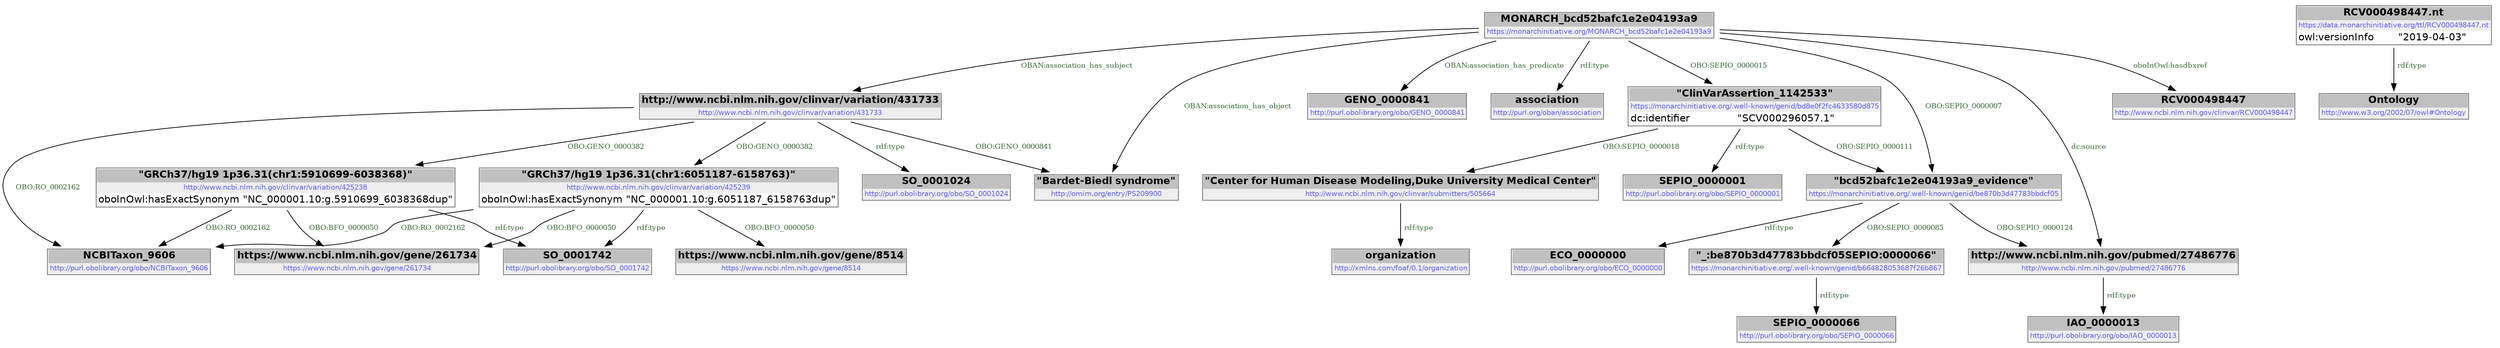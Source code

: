 digraph { 
 node [ fontname="DejaVu Sans" ] ; 
	node0 -> node1 [ color=BLACK, label=< <font point-size='10' color='#336633'>OBO:GENO_0000382</font> > ] ;
	node1 -> node2 [ color=BLACK, label=< <font point-size='10' color='#336633'>rdf:type</font> > ] ;
	node4 -> node5 [ color=BLACK, label=< <font point-size='10' color='#336633'>OBAN:association_has_predicate</font> > ] ;
	node4 -> node6 [ color=BLACK, label=< <font point-size='10' color='#336633'>rdf:type</font> > ] ;
	node3 -> node7 [ color=BLACK, label=< <font point-size='10' color='#336633'>OBO:SEPIO_0000018</font> > ] ;
	node0 -> node8 [ color=BLACK, label=< <font point-size='10' color='#336633'>OBO:GENO_0000841</font> > ] ;
	node9 -> node10 [ color=BLACK, label=< <font point-size='10' color='#336633'>rdf:type</font> > ] ;
	node11 -> node12 [ color=BLACK, label=< <font point-size='10' color='#336633'>OBO:BFO_0000050</font> > ] ;
	node1 -> node12 [ color=BLACK, label=< <font point-size='10' color='#336633'>OBO:BFO_0000050</font> > ] ;
	node4 -> node8 [ color=BLACK, label=< <font point-size='10' color='#336633'>OBAN:association_has_object</font> > ] ;
	node11 -> node14 [ color=BLACK, label=< <font point-size='10' color='#336633'>OBO:RO_0002162</font> > ] ;
	node15 -> node9 [ color=BLACK, label=< <font point-size='10' color='#336633'>OBO:SEPIO_0000085</font> > ] ;
	node0 -> node14 [ color=BLACK, label=< <font point-size='10' color='#336633'>OBO:RO_0002162</font> > ] ;
	node7 -> node16 [ color=BLACK, label=< <font point-size='10' color='#336633'>rdf:type</font> > ] ;
	node4 -> node0 [ color=BLACK, label=< <font point-size='10' color='#336633'>OBAN:association_has_subject</font> > ] ;
	node15 -> node17 [ color=BLACK, label=< <font point-size='10' color='#336633'>OBO:SEPIO_0000124</font> > ] ;
	node0 -> node18 [ color=BLACK, label=< <font point-size='10' color='#336633'>rdf:type</font> > ] ;
	node4 -> node19 [ color=BLACK, label=< <font point-size='10' color='#336633'>oboInOwl:hasdbxref</font> > ] ;
	node4 -> node15 [ color=BLACK, label=< <font point-size='10' color='#336633'>OBO:SEPIO_0000007</font> > ] ;
	node3 -> node15 [ color=BLACK, label=< <font point-size='10' color='#336633'>OBO:SEPIO_0000111</font> > ] ;
	node1 -> node14 [ color=BLACK, label=< <font point-size='10' color='#336633'>OBO:RO_0002162</font> > ] ;
	node3 -> node20 [ color=BLACK, label=< <font point-size='10' color='#336633'>rdf:type</font> > ] ;
	node0 -> node11 [ color=BLACK, label=< <font point-size='10' color='#336633'>OBO:GENO_0000382</font> > ] ;
	node17 -> node21 [ color=BLACK, label=< <font point-size='10' color='#336633'>rdf:type</font> > ] ;
	node11 -> node2 [ color=BLACK, label=< <font point-size='10' color='#336633'>rdf:type</font> > ] ;
	node4 -> node3 [ color=BLACK, label=< <font point-size='10' color='#336633'>OBO:SEPIO_0000015</font> > ] ;
	node13 -> node22 [ color=BLACK, label=< <font point-size='10' color='#336633'>rdf:type</font> > ] ;
	node11 -> node23 [ color=BLACK, label=< <font point-size='10' color='#336633'>OBO:BFO_0000050</font> > ] ;
	node15 -> node24 [ color=BLACK, label=< <font point-size='10' color='#336633'>rdf:type</font> > ] ;
	node4 -> node17 [ color=BLACK, label=< <font point-size='10' color='#336633'>dc:source</font> > ] ;
# http://www.ncbi.nlm.nih.gov/pubmed/27486776 node17
node17 [ shape=none, color=black label=< <table color='#666666' cellborder='0' cellspacing='0' border='1'><tr><td colspan='2' bgcolor='grey'><B>http://www.ncbi.nlm.nih.gov/pubmed/27486776</B></td></tr><tr><td href='http://www.ncbi.nlm.nih.gov/pubmed/27486776' bgcolor='#eeeeee' colspan='2'><font point-size='10' color='#6666ff'>http://www.ncbi.nlm.nih.gov/pubmed/27486776</font></td></tr></table> > ] 
# https://www.ncbi.nlm.nih.gov/gene/261734 node12
node12 [ shape=none, color=black label=< <table color='#666666' cellborder='0' cellspacing='0' border='1'><tr><td colspan='2' bgcolor='grey'><B>https://www.ncbi.nlm.nih.gov/gene/261734</B></td></tr><tr><td href='https://www.ncbi.nlm.nih.gov/gene/261734' bgcolor='#eeeeee' colspan='2'><font point-size='10' color='#6666ff'>https://www.ncbi.nlm.nih.gov/gene/261734</font></td></tr></table> > ] 
# http://omim.org/entry/PS209900 node8
node8 [ shape=none, color=black label=< <table color='#666666' cellborder='0' cellspacing='0' border='1'><tr><td colspan='2' bgcolor='grey'><B>&quot;Bardet-Biedl syndrome&quot;</B></td></tr><tr><td href='http://omim.org/entry/PS209900' bgcolor='#eeeeee' colspan='2'><font point-size='10' color='#6666ff'>http://omim.org/entry/PS209900</font></td></tr></table> > ] 
# https://monarchinitiative.org/MONARCH_bcd52bafc1e2e04193a9 node4
node4 [ shape=none, color=black label=< <table color='#666666' cellborder='0' cellspacing='0' border='1'><tr><td colspan='2' bgcolor='grey'><B>MONARCH_bcd52bafc1e2e04193a9</B></td></tr><tr><td href='https://monarchinitiative.org/MONARCH_bcd52bafc1e2e04193a9' bgcolor='#eeeeee' colspan='2'><font point-size='10' color='#6666ff'>https://monarchinitiative.org/MONARCH_bcd52bafc1e2e04193a9</font></td></tr></table> > ] 
# http://www.ncbi.nlm.nih.gov/clinvar/RCV000498447 node19
node19 [ shape=none, color=black label=< <table color='#666666' cellborder='0' cellspacing='0' border='1'><tr><td colspan='2' bgcolor='grey'><B>RCV000498447</B></td></tr><tr><td href='http://www.ncbi.nlm.nih.gov/clinvar/RCV000498447' bgcolor='#eeeeee' colspan='2'><font point-size='10' color='#6666ff'>http://www.ncbi.nlm.nih.gov/clinvar/RCV000498447</font></td></tr></table> > ] 
# http://purl.obolibrary.org/obo/GENO_0000841 node5
node5 [ shape=none, color=black label=< <table color='#666666' cellborder='0' cellspacing='0' border='1'><tr><td colspan='2' bgcolor='grey'><B>GENO_0000841</B></td></tr><tr><td href='http://purl.obolibrary.org/obo/GENO_0000841' bgcolor='#eeeeee' colspan='2'><font point-size='10' color='#6666ff'>http://purl.obolibrary.org/obo/GENO_0000841</font></td></tr></table> > ] 
# http://purl.obolibrary.org/obo/SEPIO_0000001 node20
node20 [ shape=none, color=black label=< <table color='#666666' cellborder='0' cellspacing='0' border='1'><tr><td colspan='2' bgcolor='grey'><B>SEPIO_0000001</B></td></tr><tr><td href='http://purl.obolibrary.org/obo/SEPIO_0000001' bgcolor='#eeeeee' colspan='2'><font point-size='10' color='#6666ff'>http://purl.obolibrary.org/obo/SEPIO_0000001</font></td></tr></table> > ] 
# http://www.w3.org/2002/07/owl#Ontology node22
node22 [ shape=none, color=black label=< <table color='#666666' cellborder='0' cellspacing='0' border='1'><tr><td colspan='2' bgcolor='grey'><B>Ontology</B></td></tr><tr><td href='http://www.w3.org/2002/07/owl#Ontology' bgcolor='#eeeeee' colspan='2'><font point-size='10' color='#6666ff'>http://www.w3.org/2002/07/owl#Ontology</font></td></tr></table> > ] 
# http://purl.obolibrary.org/obo/SO_0001024 node18
node18 [ shape=none, color=black label=< <table color='#666666' cellborder='0' cellspacing='0' border='1'><tr><td colspan='2' bgcolor='grey'><B>SO_0001024</B></td></tr><tr><td href='http://purl.obolibrary.org/obo/SO_0001024' bgcolor='#eeeeee' colspan='2'><font point-size='10' color='#6666ff'>http://purl.obolibrary.org/obo/SO_0001024</font></td></tr></table> > ] 
# http://purl.obolibrary.org/obo/NCBITaxon_9606 node14
node14 [ shape=none, color=black label=< <table color='#666666' cellborder='0' cellspacing='0' border='1'><tr><td colspan='2' bgcolor='grey'><B>NCBITaxon_9606</B></td></tr><tr><td href='http://purl.obolibrary.org/obo/NCBITaxon_9606' bgcolor='#eeeeee' colspan='2'><font point-size='10' color='#6666ff'>http://purl.obolibrary.org/obo/NCBITaxon_9606</font></td></tr></table> > ] 
# http://purl.obolibrary.org/obo/IAO_0000013 node21
node21 [ shape=none, color=black label=< <table color='#666666' cellborder='0' cellspacing='0' border='1'><tr><td colspan='2' bgcolor='grey'><B>IAO_0000013</B></td></tr><tr><td href='http://purl.obolibrary.org/obo/IAO_0000013' bgcolor='#eeeeee' colspan='2'><font point-size='10' color='#6666ff'>http://purl.obolibrary.org/obo/IAO_0000013</font></td></tr></table> > ] 
# https://data.monarchinitiative.org/ttl/RCV000498447.nt node13
node13 [ shape=none, color=black label=< <table color='#666666' cellborder='0' cellspacing='0' border='1'><tr><td colspan='2' bgcolor='grey'><B>RCV000498447.nt</B></td></tr><tr><td href='https://data.monarchinitiative.org/ttl/RCV000498447.nt' bgcolor='#eeeeee' colspan='2'><font point-size='10' color='#6666ff'>https://data.monarchinitiative.org/ttl/RCV000498447.nt</font></td></tr><tr><td align='left'>owl:versionInfo</td><td align='left'>&quot;2019-04-03&quot;</td></tr></table> > ] 
# https://www.ncbi.nlm.nih.gov/gene/8514 node23
node23 [ shape=none, color=black label=< <table color='#666666' cellborder='0' cellspacing='0' border='1'><tr><td colspan='2' bgcolor='grey'><B>https://www.ncbi.nlm.nih.gov/gene/8514</B></td></tr><tr><td href='https://www.ncbi.nlm.nih.gov/gene/8514' bgcolor='#eeeeee' colspan='2'><font point-size='10' color='#6666ff'>https://www.ncbi.nlm.nih.gov/gene/8514</font></td></tr></table> > ] 
# http://xmlns.com/foaf/0.1/organization node16
node16 [ shape=none, color=black label=< <table color='#666666' cellborder='0' cellspacing='0' border='1'><tr><td colspan='2' bgcolor='grey'><B>organization</B></td></tr><tr><td href='http://xmlns.com/foaf/0.1/organization' bgcolor='#eeeeee' colspan='2'><font point-size='10' color='#6666ff'>http://xmlns.com/foaf/0.1/organization</font></td></tr></table> > ] 
# https://monarchinitiative.org/.well-known/genid/bd8e0f2fc4633580d875 node3
node3 [ shape=none, color=black label=< <table color='#666666' cellborder='0' cellspacing='0' border='1'><tr><td colspan='2' bgcolor='grey'><B>&quot;ClinVarAssertion_1142533&quot;</B></td></tr><tr><td href='https://monarchinitiative.org/.well-known/genid/bd8e0f2fc4633580d875' bgcolor='#eeeeee' colspan='2'><font point-size='10' color='#6666ff'>https://monarchinitiative.org/.well-known/genid/bd8e0f2fc4633580d875</font></td></tr><tr><td align='left'>dc:identifier</td><td align='left'>&quot;SCV000296057.1&quot;</td></tr></table> > ] 
# http://www.ncbi.nlm.nih.gov/clinvar/variation/425239 node11
node11 [ shape=none, color=black label=< <table color='#666666' cellborder='0' cellspacing='0' border='1'><tr><td colspan='2' bgcolor='grey'><B>&quot;GRCh37/hg19 1p36.31(chr1:6051187-6158763)&quot;</B></td></tr><tr><td href='http://www.ncbi.nlm.nih.gov/clinvar/variation/425239' bgcolor='#eeeeee' colspan='2'><font point-size='10' color='#6666ff'>http://www.ncbi.nlm.nih.gov/clinvar/variation/425239</font></td></tr><tr><td align='left'>oboInOwl:hasExactSynonym</td><td align='left'>&quot;NC_000001.10:g.6051187_6158763dup&quot;</td></tr></table> > ] 
# http://www.ncbi.nlm.nih.gov/clinvar/variation/431733 node0
node0 [ shape=none, color=black label=< <table color='#666666' cellborder='0' cellspacing='0' border='1'><tr><td colspan='2' bgcolor='grey'><B>http://www.ncbi.nlm.nih.gov/clinvar/variation/431733</B></td></tr><tr><td href='http://www.ncbi.nlm.nih.gov/clinvar/variation/431733' bgcolor='#eeeeee' colspan='2'><font point-size='10' color='#6666ff'>http://www.ncbi.nlm.nih.gov/clinvar/variation/431733</font></td></tr></table> > ] 
# http://purl.obolibrary.org/obo/SO_0001742 node2
node2 [ shape=none, color=black label=< <table color='#666666' cellborder='0' cellspacing='0' border='1'><tr><td colspan='2' bgcolor='grey'><B>SO_0001742</B></td></tr><tr><td href='http://purl.obolibrary.org/obo/SO_0001742' bgcolor='#eeeeee' colspan='2'><font point-size='10' color='#6666ff'>http://purl.obolibrary.org/obo/SO_0001742</font></td></tr></table> > ] 
# http://purl.obolibrary.org/obo/SEPIO_0000066 node10
node10 [ shape=none, color=black label=< <table color='#666666' cellborder='0' cellspacing='0' border='1'><tr><td colspan='2' bgcolor='grey'><B>SEPIO_0000066</B></td></tr><tr><td href='http://purl.obolibrary.org/obo/SEPIO_0000066' bgcolor='#eeeeee' colspan='2'><font point-size='10' color='#6666ff'>http://purl.obolibrary.org/obo/SEPIO_0000066</font></td></tr></table> > ] 
# https://monarchinitiative.org/.well-known/genid/b664828053687f26b867 node9
node9 [ shape=none, color=black label=< <table color='#666666' cellborder='0' cellspacing='0' border='1'><tr><td colspan='2' bgcolor='grey'><B>&quot;_:be870b3d47783bbdcf05SEPIO:0000066&quot;</B></td></tr><tr><td href='https://monarchinitiative.org/.well-known/genid/b664828053687f26b867' bgcolor='#eeeeee' colspan='2'><font point-size='10' color='#6666ff'>https://monarchinitiative.org/.well-known/genid/b664828053687f26b867</font></td></tr></table> > ] 
# http://purl.org/oban/association node6
node6 [ shape=none, color=black label=< <table color='#666666' cellborder='0' cellspacing='0' border='1'><tr><td colspan='2' bgcolor='grey'><B>association</B></td></tr><tr><td href='http://purl.org/oban/association' bgcolor='#eeeeee' colspan='2'><font point-size='10' color='#6666ff'>http://purl.org/oban/association</font></td></tr></table> > ] 
# http://www.ncbi.nlm.nih.gov/clinvar/submitters/505664 node7
node7 [ shape=none, color=black label=< <table color='#666666' cellborder='0' cellspacing='0' border='1'><tr><td colspan='2' bgcolor='grey'><B>&quot;Center for Human Disease Modeling,Duke University Medical Center&quot;</B></td></tr><tr><td href='http://www.ncbi.nlm.nih.gov/clinvar/submitters/505664' bgcolor='#eeeeee' colspan='2'><font point-size='10' color='#6666ff'>http://www.ncbi.nlm.nih.gov/clinvar/submitters/505664</font></td></tr></table> > ] 
# https://monarchinitiative.org/.well-known/genid/be870b3d47783bbdcf05 node15
node15 [ shape=none, color=black label=< <table color='#666666' cellborder='0' cellspacing='0' border='1'><tr><td colspan='2' bgcolor='grey'><B>&quot;bcd52bafc1e2e04193a9_evidence&quot;</B></td></tr><tr><td href='https://monarchinitiative.org/.well-known/genid/be870b3d47783bbdcf05' bgcolor='#eeeeee' colspan='2'><font point-size='10' color='#6666ff'>https://monarchinitiative.org/.well-known/genid/be870b3d47783bbdcf05</font></td></tr></table> > ] 
# http://purl.obolibrary.org/obo/ECO_0000000 node24
node24 [ shape=none, color=black label=< <table color='#666666' cellborder='0' cellspacing='0' border='1'><tr><td colspan='2' bgcolor='grey'><B>ECO_0000000</B></td></tr><tr><td href='http://purl.obolibrary.org/obo/ECO_0000000' bgcolor='#eeeeee' colspan='2'><font point-size='10' color='#6666ff'>http://purl.obolibrary.org/obo/ECO_0000000</font></td></tr></table> > ] 
# http://www.ncbi.nlm.nih.gov/clinvar/variation/425238 node1
node1 [ shape=none, color=black label=< <table color='#666666' cellborder='0' cellspacing='0' border='1'><tr><td colspan='2' bgcolor='grey'><B>&quot;GRCh37/hg19 1p36.31(chr1:5910699-6038368)&quot;</B></td></tr><tr><td href='http://www.ncbi.nlm.nih.gov/clinvar/variation/425238' bgcolor='#eeeeee' colspan='2'><font point-size='10' color='#6666ff'>http://www.ncbi.nlm.nih.gov/clinvar/variation/425238</font></td></tr><tr><td align='left'>oboInOwl:hasExactSynonym</td><td align='left'>&quot;NC_000001.10:g.5910699_6038368dup&quot;</td></tr></table> > ] 
}

